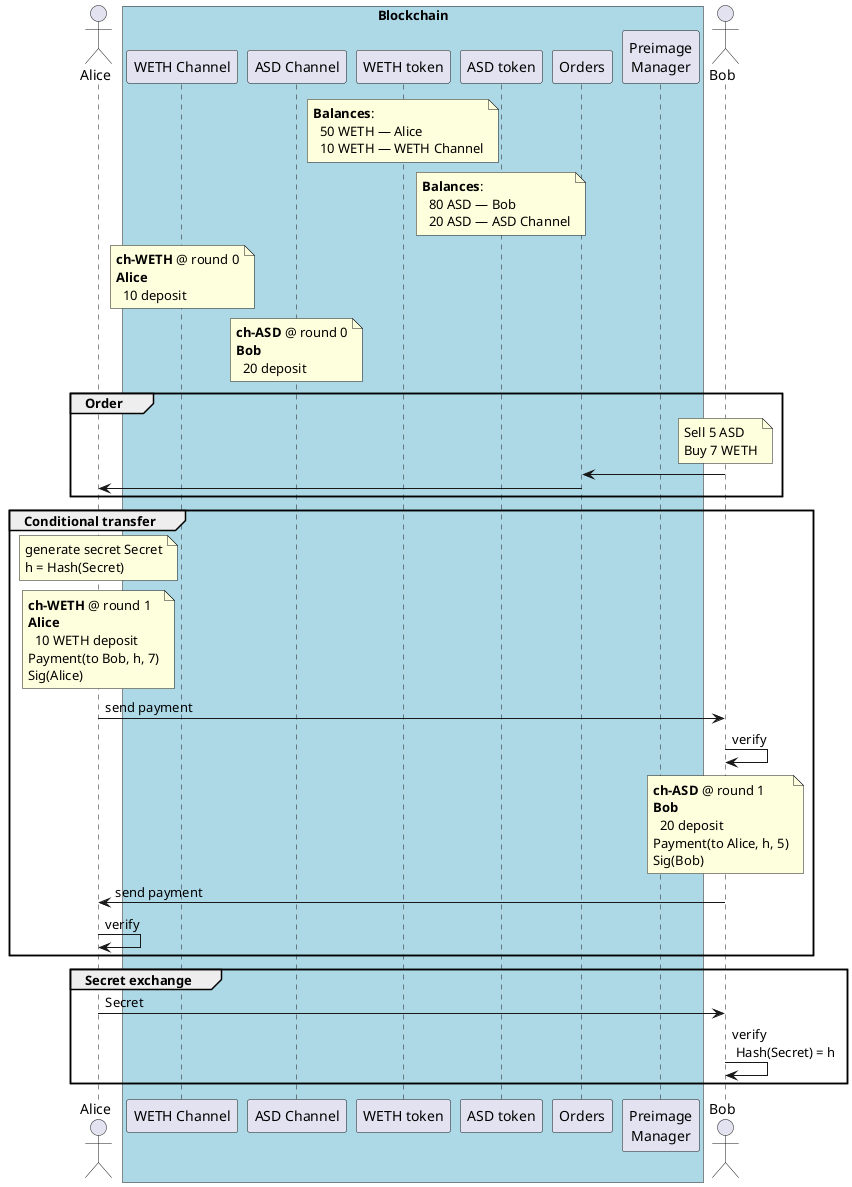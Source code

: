 @startuml
actor Alice as A

box "Blockchain" #lightblue
    participant "WETH Channel" as wethch
    participant "ASD Channel" as asdch
    participant "WETH token" as weth
    participant "ASD token" as asd
    participant "Orders" as O
    participant "Preimage\nManager" as pm
    end box

actor Bob as B

note over weth: **Balances**:\n  50 WETH — Alice\n  10 WETH — WETH Channel
note over asd: **Balances**:\n  80 ASD — Bob\n  20 ASD — ASD Channel

note over wethch: **ch-WETH** @ round 0\n**Alice**\n  10 deposit
note over asdch: **ch-ASD** @ round 0\n**Bob**\n  20 deposit

group Order
    note over B: Sell 5 ASD\nBuy 7 WETH
    B -> O:
    O -> A:
end

group Conditional transfer
    note over A: generate secret Secret\nh = Hash(Secret)
    note over A: **ch-WETH** @ round 1\n**Alice**\n  10 WETH deposit\nPayment(to Bob, h, 7)\nSig(Alice)
    A -> B: send payment
    B -> B: verify
    note over B: **ch-ASD** @ round 1\n**Bob**\n  20 deposit\nPayment(to Alice, h, 5)\nSig(Bob)
    B -> A: send payment
    A -> A: verify
end

group Secret exchange
 A -> B: Secret
 B -> B: verify \n Hash(Secret) = h
end

@enduml
